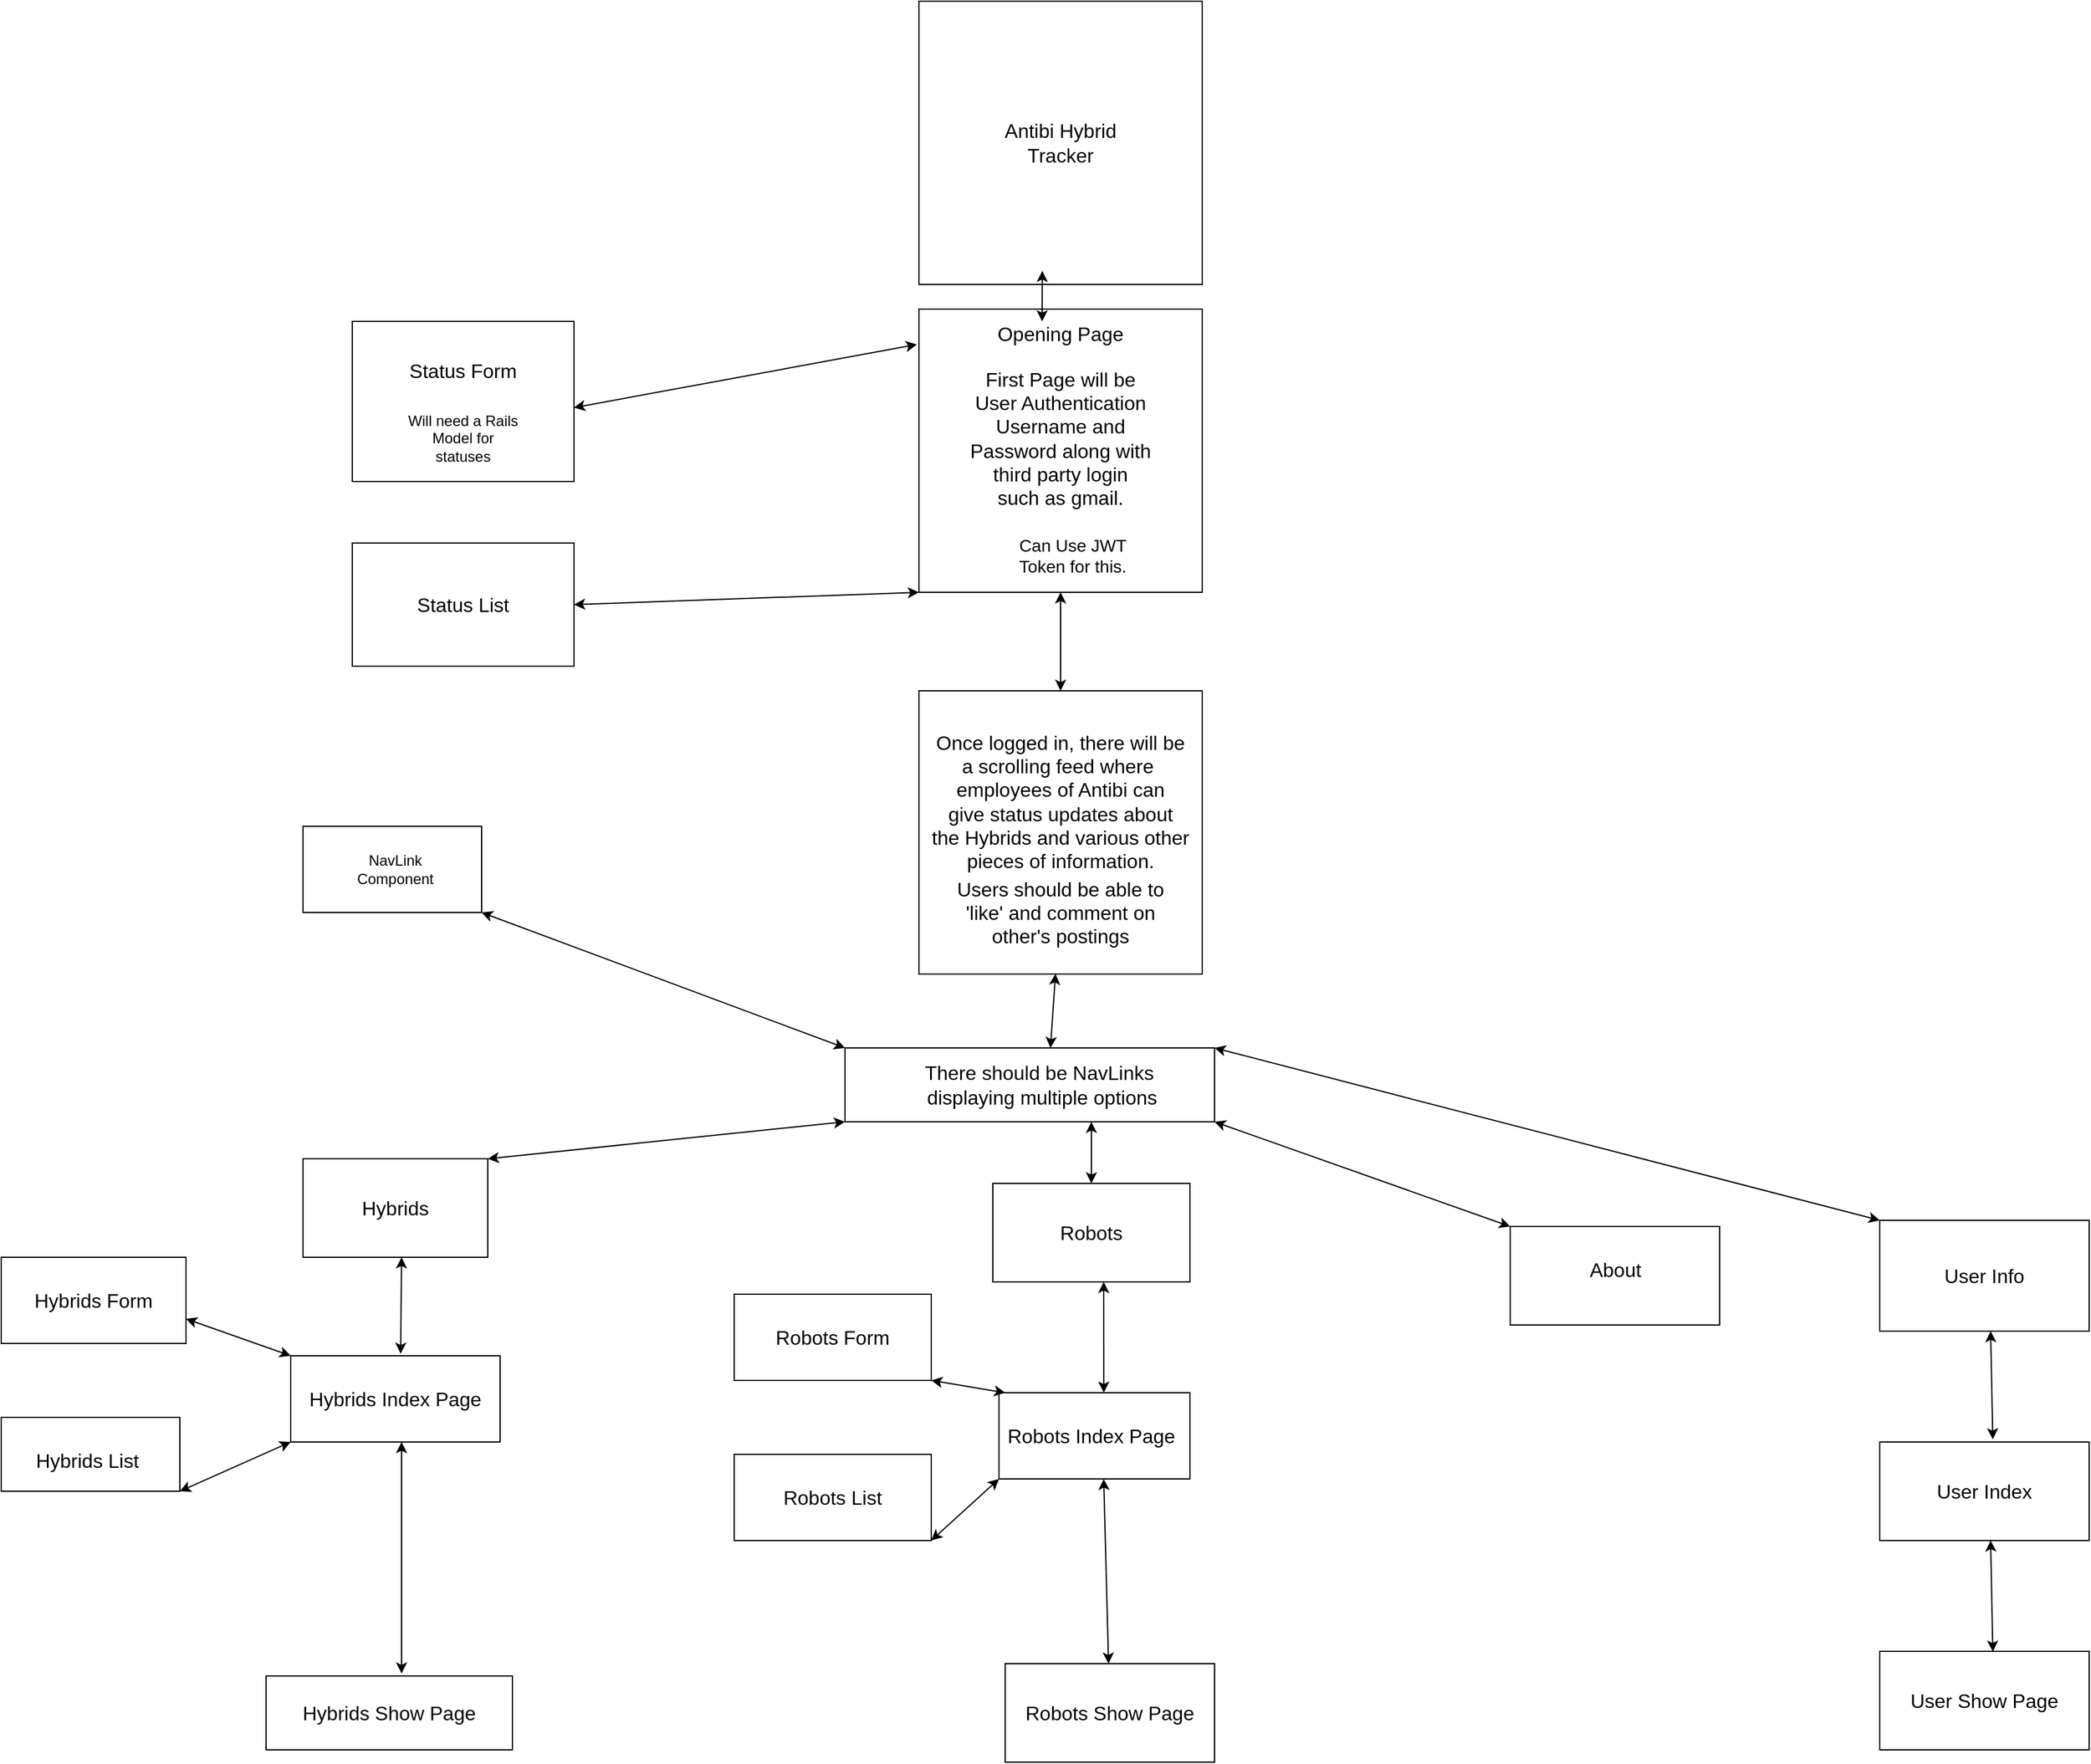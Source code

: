 <mxfile version="14.4.8" type="github">
  <diagram id="EeojgAbSNtd3ESP0izFr" name="Page-1">
    <mxGraphModel dx="2988" dy="2237" grid="1" gridSize="10" guides="1" tooltips="1" connect="1" arrows="1" fold="1" page="1" pageScale="1" pageWidth="850" pageHeight="1100" math="0" shadow="0">
      <root>
        <mxCell id="0" />
        <mxCell id="1" parent="0" />
        <mxCell id="H7V61cuxpoeFHrsZeGpr-1" value="" style="whiteSpace=wrap;html=1;aspect=fixed;" vertex="1" parent="1">
          <mxGeometry x="260" y="-1070" width="230" height="230" as="geometry" />
        </mxCell>
        <mxCell id="H7V61cuxpoeFHrsZeGpr-2" value="&lt;font style=&quot;font-size: 16px&quot;&gt;Antibi Hybrid&lt;br&gt;Tracker&lt;br&gt;&lt;/font&gt;" style="text;html=1;strokeColor=none;fillColor=none;align=center;verticalAlign=middle;whiteSpace=wrap;rounded=0;" vertex="1" parent="1">
          <mxGeometry x="280" y="-1060" width="190" height="210" as="geometry" />
        </mxCell>
        <mxCell id="H7V61cuxpoeFHrsZeGpr-3" value="" style="whiteSpace=wrap;html=1;aspect=fixed;" vertex="1" parent="1">
          <mxGeometry x="260" y="-820" width="230" height="230" as="geometry" />
        </mxCell>
        <mxCell id="H7V61cuxpoeFHrsZeGpr-4" value="&lt;font style=&quot;font-size: 16px&quot;&gt;Opening Page&lt;/font&gt;" style="text;html=1;strokeColor=none;fillColor=none;align=center;verticalAlign=middle;whiteSpace=wrap;rounded=0;" vertex="1" parent="1">
          <mxGeometry x="310" y="-840" width="130" height="80" as="geometry" />
        </mxCell>
        <mxCell id="H7V61cuxpoeFHrsZeGpr-5" value="&lt;font style=&quot;font-size: 16px&quot;&gt;First Page will be&lt;br&gt;User Authentication&lt;br&gt;Username and&lt;br&gt;Password along with&lt;br&gt;third party login&lt;br&gt;such as gmail.&lt;br&gt;&lt;/font&gt;" style="text;html=1;strokeColor=none;fillColor=none;align=center;verticalAlign=middle;whiteSpace=wrap;rounded=0;" vertex="1" parent="1">
          <mxGeometry x="280" y="-770" width="190" height="110" as="geometry" />
        </mxCell>
        <mxCell id="H7V61cuxpoeFHrsZeGpr-7" value="" style="endArrow=classic;startArrow=classic;html=1;entryX=0.422;entryY=0.995;entryDx=0;entryDy=0;entryPerimeter=0;" edge="1" parent="1" target="H7V61cuxpoeFHrsZeGpr-2">
          <mxGeometry width="50" height="50" relative="1" as="geometry">
            <mxPoint x="360" y="-810" as="sourcePoint" />
            <mxPoint x="410" y="-860" as="targetPoint" />
          </mxGeometry>
        </mxCell>
        <mxCell id="H7V61cuxpoeFHrsZeGpr-8" value="" style="whiteSpace=wrap;html=1;aspect=fixed;" vertex="1" parent="1">
          <mxGeometry x="260" y="-510" width="230" height="230" as="geometry" />
        </mxCell>
        <mxCell id="H7V61cuxpoeFHrsZeGpr-9" value="&lt;font size=&quot;3&quot;&gt;Once logged in, there will be&lt;br&gt;a scrolling feed where&amp;nbsp;&lt;br&gt;employees of Antibi can&lt;br&gt;give status updates about&lt;br&gt;the Hybrids and various other&lt;br&gt;pieces of information.&lt;br&gt;&lt;/font&gt;" style="text;html=1;strokeColor=none;fillColor=none;align=center;verticalAlign=middle;whiteSpace=wrap;rounded=0;" vertex="1" parent="1">
          <mxGeometry x="260" y="-510" width="230" height="180" as="geometry" />
        </mxCell>
        <mxCell id="H7V61cuxpoeFHrsZeGpr-12" value="&lt;font style=&quot;font-size: 14px&quot;&gt;Can Use JWT Token for this.&lt;/font&gt;" style="text;html=1;strokeColor=none;fillColor=none;align=center;verticalAlign=middle;whiteSpace=wrap;rounded=0;" vertex="1" parent="1">
          <mxGeometry x="330" y="-640" width="110" height="40" as="geometry" />
        </mxCell>
        <mxCell id="H7V61cuxpoeFHrsZeGpr-13" value="&lt;font style=&quot;font-size: 16px&quot;&gt;Users should be able to &#39;like&#39; and comment on other&#39;s postings&lt;/font&gt;" style="text;html=1;strokeColor=none;fillColor=none;align=center;verticalAlign=middle;whiteSpace=wrap;rounded=0;" vertex="1" parent="1">
          <mxGeometry x="280" y="-360" width="190" height="60" as="geometry" />
        </mxCell>
        <mxCell id="H7V61cuxpoeFHrsZeGpr-15" value="" style="endArrow=classic;startArrow=classic;html=1;entryX=0.5;entryY=1;entryDx=0;entryDy=0;" edge="1" parent="1" source="H7V61cuxpoeFHrsZeGpr-9" target="H7V61cuxpoeFHrsZeGpr-3">
          <mxGeometry width="50" height="50" relative="1" as="geometry">
            <mxPoint x="350" y="-530" as="sourcePoint" />
            <mxPoint x="400" y="-580" as="targetPoint" />
          </mxGeometry>
        </mxCell>
        <mxCell id="H7V61cuxpoeFHrsZeGpr-17" value="" style="endArrow=classic;startArrow=classic;html=1;entryX=0.482;entryY=0.999;entryDx=0;entryDy=0;entryPerimeter=0;" edge="1" parent="1" target="H7V61cuxpoeFHrsZeGpr-8">
          <mxGeometry width="50" height="50" relative="1" as="geometry">
            <mxPoint x="366.778" y="-220" as="sourcePoint" />
            <mxPoint x="380" y="-280" as="targetPoint" />
          </mxGeometry>
        </mxCell>
        <mxCell id="H7V61cuxpoeFHrsZeGpr-19" value="" style="rounded=0;whiteSpace=wrap;html=1;" vertex="1" parent="1">
          <mxGeometry x="200" y="-220" width="300" height="60" as="geometry" />
        </mxCell>
        <mxCell id="H7V61cuxpoeFHrsZeGpr-18" value="&lt;font size=&quot;3&quot;&gt;There should be NavLinks&amp;nbsp;&lt;br&gt;displaying multiple options&lt;br&gt;&lt;/font&gt;" style="text;html=1;strokeColor=none;fillColor=none;align=center;verticalAlign=middle;whiteSpace=wrap;rounded=0;" vertex="1" parent="1">
          <mxGeometry x="250" y="-235" width="220" height="90" as="geometry" />
        </mxCell>
        <mxCell id="H7V61cuxpoeFHrsZeGpr-21" value="" style="rounded=0;whiteSpace=wrap;html=1;" vertex="1" parent="1">
          <mxGeometry x="-240" y="-130" width="150" height="80" as="geometry" />
        </mxCell>
        <mxCell id="H7V61cuxpoeFHrsZeGpr-22" value="" style="rounded=0;whiteSpace=wrap;html=1;" vertex="1" parent="1">
          <mxGeometry x="320" y="-110" width="160" height="80" as="geometry" />
        </mxCell>
        <mxCell id="H7V61cuxpoeFHrsZeGpr-23" value="" style="rounded=0;whiteSpace=wrap;html=1;" vertex="1" parent="1">
          <mxGeometry x="740" y="-75" width="170" height="80" as="geometry" />
        </mxCell>
        <mxCell id="H7V61cuxpoeFHrsZeGpr-25" value="" style="rounded=0;whiteSpace=wrap;html=1;" vertex="1" parent="1">
          <mxGeometry x="1040" y="-80" width="170" height="90" as="geometry" />
        </mxCell>
        <mxCell id="H7V61cuxpoeFHrsZeGpr-26" value="&lt;font style=&quot;font-size: 16px&quot;&gt;Hybrids&lt;/font&gt;" style="text;html=1;strokeColor=none;fillColor=none;align=center;verticalAlign=middle;whiteSpace=wrap;rounded=0;" vertex="1" parent="1">
          <mxGeometry x="-235" y="-130" width="140" height="80" as="geometry" />
        </mxCell>
        <mxCell id="H7V61cuxpoeFHrsZeGpr-27" value="&lt;font style=&quot;font-size: 16px&quot;&gt;Robots&lt;/font&gt;" style="text;html=1;strokeColor=none;fillColor=none;align=center;verticalAlign=middle;whiteSpace=wrap;rounded=0;" vertex="1" parent="1">
          <mxGeometry x="350" y="-90" width="100" height="40" as="geometry" />
        </mxCell>
        <mxCell id="H7V61cuxpoeFHrsZeGpr-28" value="&lt;font style=&quot;font-size: 16px&quot;&gt;About&lt;/font&gt;" style="text;html=1;strokeColor=none;fillColor=none;align=center;verticalAlign=middle;whiteSpace=wrap;rounded=0;" vertex="1" parent="1">
          <mxGeometry x="787.5" y="-50" width="75" height="20" as="geometry" />
        </mxCell>
        <mxCell id="H7V61cuxpoeFHrsZeGpr-29" value="&lt;font style=&quot;font-size: 16px&quot;&gt;User Info&lt;/font&gt;" style="text;html=1;strokeColor=none;fillColor=none;align=center;verticalAlign=middle;whiteSpace=wrap;rounded=0;" vertex="1" parent="1">
          <mxGeometry x="1070" y="-65" width="110" height="60" as="geometry" />
        </mxCell>
        <mxCell id="H7V61cuxpoeFHrsZeGpr-30" value="" style="rounded=0;whiteSpace=wrap;html=1;" vertex="1" parent="1">
          <mxGeometry x="-485" y="-50" width="150" height="70" as="geometry" />
        </mxCell>
        <mxCell id="H7V61cuxpoeFHrsZeGpr-31" value="&lt;font style=&quot;font-size: 16px&quot;&gt;Hybrids Form&lt;/font&gt;" style="text;html=1;strokeColor=none;fillColor=none;align=center;verticalAlign=middle;whiteSpace=wrap;rounded=0;" vertex="1" parent="1">
          <mxGeometry x="-470" y="-40" width="120" height="50" as="geometry" />
        </mxCell>
        <mxCell id="H7V61cuxpoeFHrsZeGpr-32" value="" style="rounded=0;whiteSpace=wrap;html=1;" vertex="1" parent="1">
          <mxGeometry x="-485" y="80" width="145" height="60" as="geometry" />
        </mxCell>
        <mxCell id="H7V61cuxpoeFHrsZeGpr-33" value="&lt;font style=&quot;font-size: 16px&quot;&gt;Hybrids List&lt;/font&gt;" style="text;html=1;strokeColor=none;fillColor=none;align=center;verticalAlign=middle;whiteSpace=wrap;rounded=0;" vertex="1" parent="1">
          <mxGeometry x="-470" y="90" width="110" height="50" as="geometry" />
        </mxCell>
        <mxCell id="H7V61cuxpoeFHrsZeGpr-34" value="" style="rounded=0;whiteSpace=wrap;html=1;" vertex="1" parent="1">
          <mxGeometry x="-250" y="30" width="170" height="70" as="geometry" />
        </mxCell>
        <mxCell id="H7V61cuxpoeFHrsZeGpr-35" value="&lt;font style=&quot;font-size: 16px&quot;&gt;Hybrids Index Page&lt;/font&gt;" style="text;html=1;strokeColor=none;fillColor=none;align=center;verticalAlign=middle;whiteSpace=wrap;rounded=0;" vertex="1" parent="1">
          <mxGeometry x="-240" y="40" width="150" height="50" as="geometry" />
        </mxCell>
        <mxCell id="H7V61cuxpoeFHrsZeGpr-37" value="" style="endArrow=classic;startArrow=classic;html=1;exitX=1;exitY=0;exitDx=0;exitDy=0;" edge="1" parent="1" source="H7V61cuxpoeFHrsZeGpr-21">
          <mxGeometry width="50" height="50" relative="1" as="geometry">
            <mxPoint x="150" y="-110" as="sourcePoint" />
            <mxPoint x="200" y="-160" as="targetPoint" />
          </mxGeometry>
        </mxCell>
        <mxCell id="H7V61cuxpoeFHrsZeGpr-38" value="" style="endArrow=classic;startArrow=classic;html=1;exitX=0.525;exitY=-0.024;exitDx=0;exitDy=0;exitPerimeter=0;" edge="1" parent="1" source="H7V61cuxpoeFHrsZeGpr-34">
          <mxGeometry width="50" height="50" relative="1" as="geometry">
            <mxPoint x="-210" as="sourcePoint" />
            <mxPoint x="-160" y="-50" as="targetPoint" />
          </mxGeometry>
        </mxCell>
        <mxCell id="H7V61cuxpoeFHrsZeGpr-39" value="" style="endArrow=classic;startArrow=classic;html=1;entryX=0;entryY=0;entryDx=0;entryDy=0;" edge="1" parent="1" target="H7V61cuxpoeFHrsZeGpr-34">
          <mxGeometry width="50" height="50" relative="1" as="geometry">
            <mxPoint x="-335" as="sourcePoint" />
            <mxPoint x="-285" y="-50" as="targetPoint" />
          </mxGeometry>
        </mxCell>
        <mxCell id="H7V61cuxpoeFHrsZeGpr-40" value="" style="endArrow=classic;startArrow=classic;html=1;entryX=0;entryY=1;entryDx=0;entryDy=0;" edge="1" parent="1" target="H7V61cuxpoeFHrsZeGpr-34">
          <mxGeometry width="50" height="50" relative="1" as="geometry">
            <mxPoint x="-340" y="140" as="sourcePoint" />
            <mxPoint x="-290" y="90" as="targetPoint" />
          </mxGeometry>
        </mxCell>
        <mxCell id="H7V61cuxpoeFHrsZeGpr-41" value="" style="rounded=0;whiteSpace=wrap;html=1;" vertex="1" parent="1">
          <mxGeometry x="-270" y="290" width="200" height="60" as="geometry" />
        </mxCell>
        <mxCell id="H7V61cuxpoeFHrsZeGpr-42" value="" style="endArrow=classic;startArrow=classic;html=1;exitX=0.55;exitY=-0.033;exitDx=0;exitDy=0;exitPerimeter=0;" edge="1" parent="1" source="H7V61cuxpoeFHrsZeGpr-41">
          <mxGeometry width="50" height="50" relative="1" as="geometry">
            <mxPoint x="-210" y="150" as="sourcePoint" />
            <mxPoint x="-160" y="100" as="targetPoint" />
          </mxGeometry>
        </mxCell>
        <mxCell id="H7V61cuxpoeFHrsZeGpr-43" value="&lt;font style=&quot;font-size: 16px&quot;&gt;Hybrids Show Page&lt;/font&gt;" style="text;html=1;strokeColor=none;fillColor=none;align=center;verticalAlign=middle;whiteSpace=wrap;rounded=0;" vertex="1" parent="1">
          <mxGeometry x="-270" y="290" width="200" height="60" as="geometry" />
        </mxCell>
        <mxCell id="H7V61cuxpoeFHrsZeGpr-44" value="" style="rounded=0;whiteSpace=wrap;html=1;" vertex="1" parent="1">
          <mxGeometry x="110" y="-20" width="160" height="70" as="geometry" />
        </mxCell>
        <mxCell id="H7V61cuxpoeFHrsZeGpr-45" value="" style="rounded=0;whiteSpace=wrap;html=1;" vertex="1" parent="1">
          <mxGeometry x="110" y="110" width="160" height="70" as="geometry" />
        </mxCell>
        <mxCell id="H7V61cuxpoeFHrsZeGpr-46" value="" style="rounded=0;whiteSpace=wrap;html=1;" vertex="1" parent="1">
          <mxGeometry x="325" y="60" width="155" height="70" as="geometry" />
        </mxCell>
        <mxCell id="H7V61cuxpoeFHrsZeGpr-47" value="" style="rounded=0;whiteSpace=wrap;html=1;" vertex="1" parent="1">
          <mxGeometry x="330" y="280" width="170" height="80" as="geometry" />
        </mxCell>
        <mxCell id="H7V61cuxpoeFHrsZeGpr-48" value="&lt;font style=&quot;font-size: 16px&quot;&gt;Robots Form&lt;/font&gt;" style="text;html=1;strokeColor=none;fillColor=none;align=center;verticalAlign=middle;whiteSpace=wrap;rounded=0;" vertex="1" parent="1">
          <mxGeometry x="110" y="-20" width="160" height="70" as="geometry" />
        </mxCell>
        <mxCell id="H7V61cuxpoeFHrsZeGpr-49" value="&lt;font style=&quot;font-size: 16px&quot;&gt;Robots List&lt;/font&gt;" style="text;html=1;strokeColor=none;fillColor=none;align=center;verticalAlign=middle;whiteSpace=wrap;rounded=0;" vertex="1" parent="1">
          <mxGeometry x="110" y="110" width="160" height="70" as="geometry" />
        </mxCell>
        <mxCell id="H7V61cuxpoeFHrsZeGpr-50" value="&lt;font style=&quot;font-size: 16px&quot;&gt;Robots Index Page&lt;/font&gt;" style="text;html=1;strokeColor=none;fillColor=none;align=center;verticalAlign=middle;whiteSpace=wrap;rounded=0;" vertex="1" parent="1">
          <mxGeometry x="320" y="60" width="160" height="70" as="geometry" />
        </mxCell>
        <mxCell id="H7V61cuxpoeFHrsZeGpr-51" value="&lt;font style=&quot;font-size: 16px&quot;&gt;Robots Show Page&lt;/font&gt;" style="text;html=1;strokeColor=none;fillColor=none;align=center;verticalAlign=middle;whiteSpace=wrap;rounded=0;" vertex="1" parent="1">
          <mxGeometry x="330" y="280" width="170" height="80" as="geometry" />
        </mxCell>
        <mxCell id="H7V61cuxpoeFHrsZeGpr-52" value="" style="endArrow=classic;startArrow=classic;html=1;exitX=0.5;exitY=0;exitDx=0;exitDy=0;" edge="1" parent="1" source="H7V61cuxpoeFHrsZeGpr-22">
          <mxGeometry width="50" height="50" relative="1" as="geometry">
            <mxPoint x="350" y="-110" as="sourcePoint" />
            <mxPoint x="400" y="-160" as="targetPoint" />
          </mxGeometry>
        </mxCell>
        <mxCell id="H7V61cuxpoeFHrsZeGpr-54" value="" style="endArrow=classic;startArrow=classic;html=1;entryX=0.063;entryY=0;entryDx=0;entryDy=0;entryPerimeter=0;" edge="1" parent="1" target="H7V61cuxpoeFHrsZeGpr-50">
          <mxGeometry width="50" height="50" relative="1" as="geometry">
            <mxPoint x="270" y="50" as="sourcePoint" />
            <mxPoint x="320" as="targetPoint" />
          </mxGeometry>
        </mxCell>
        <mxCell id="H7V61cuxpoeFHrsZeGpr-55" value="" style="endArrow=classic;startArrow=classic;html=1;exitX=1;exitY=1;exitDx=0;exitDy=0;" edge="1" parent="1" source="H7V61cuxpoeFHrsZeGpr-49">
          <mxGeometry width="50" height="50" relative="1" as="geometry">
            <mxPoint x="275" y="180" as="sourcePoint" />
            <mxPoint x="325" y="130" as="targetPoint" />
          </mxGeometry>
        </mxCell>
        <mxCell id="H7V61cuxpoeFHrsZeGpr-56" value="" style="endArrow=classic;startArrow=classic;html=1;exitX=0.563;exitY=0;exitDx=0;exitDy=0;exitPerimeter=0;" edge="1" parent="1" source="H7V61cuxpoeFHrsZeGpr-50">
          <mxGeometry width="50" height="50" relative="1" as="geometry">
            <mxPoint x="360" y="20" as="sourcePoint" />
            <mxPoint x="410" y="-30" as="targetPoint" />
          </mxGeometry>
        </mxCell>
        <mxCell id="H7V61cuxpoeFHrsZeGpr-57" value="" style="endArrow=classic;startArrow=classic;html=1;" edge="1" parent="1" source="H7V61cuxpoeFHrsZeGpr-51">
          <mxGeometry width="50" height="50" relative="1" as="geometry">
            <mxPoint x="360" y="180" as="sourcePoint" />
            <mxPoint x="410" y="130" as="targetPoint" />
          </mxGeometry>
        </mxCell>
        <mxCell id="H7V61cuxpoeFHrsZeGpr-58" value="" style="rounded=0;whiteSpace=wrap;html=1;" vertex="1" parent="1">
          <mxGeometry x="-200" y="-810" width="180" height="130" as="geometry" />
        </mxCell>
        <mxCell id="H7V61cuxpoeFHrsZeGpr-59" value="" style="rounded=0;whiteSpace=wrap;html=1;" vertex="1" parent="1">
          <mxGeometry x="-200" y="-630" width="180" height="100" as="geometry" />
        </mxCell>
        <mxCell id="H7V61cuxpoeFHrsZeGpr-60" value="&lt;font style=&quot;font-size: 16px&quot;&gt;Status Form&lt;/font&gt;" style="text;html=1;strokeColor=none;fillColor=none;align=center;verticalAlign=middle;whiteSpace=wrap;rounded=0;" vertex="1" parent="1">
          <mxGeometry x="-200" y="-810" width="180" height="80" as="geometry" />
        </mxCell>
        <mxCell id="H7V61cuxpoeFHrsZeGpr-61" value="&lt;font style=&quot;font-size: 16px&quot;&gt;Status List&lt;/font&gt;" style="text;html=1;strokeColor=none;fillColor=none;align=center;verticalAlign=middle;whiteSpace=wrap;rounded=0;" vertex="1" parent="1">
          <mxGeometry x="-200" y="-630" width="180" height="100" as="geometry" />
        </mxCell>
        <mxCell id="H7V61cuxpoeFHrsZeGpr-62" value="Will need a Rails Model for statuses" style="text;html=1;strokeColor=none;fillColor=none;align=center;verticalAlign=middle;whiteSpace=wrap;rounded=0;" vertex="1" parent="1">
          <mxGeometry x="-160" y="-725" width="100" height="20" as="geometry" />
        </mxCell>
        <mxCell id="H7V61cuxpoeFHrsZeGpr-64" value="" style="endArrow=classic;startArrow=classic;html=1;entryX=-0.007;entryY=0.125;entryDx=0;entryDy=0;entryPerimeter=0;" edge="1" parent="1" target="H7V61cuxpoeFHrsZeGpr-3">
          <mxGeometry width="50" height="50" relative="1" as="geometry">
            <mxPoint x="-20" y="-740" as="sourcePoint" />
            <mxPoint x="30" y="-790" as="targetPoint" />
          </mxGeometry>
        </mxCell>
        <mxCell id="H7V61cuxpoeFHrsZeGpr-65" value="" style="endArrow=classic;startArrow=classic;html=1;entryX=0;entryY=1;entryDx=0;entryDy=0;" edge="1" parent="1" target="H7V61cuxpoeFHrsZeGpr-3">
          <mxGeometry width="50" height="50" relative="1" as="geometry">
            <mxPoint x="-20" y="-580" as="sourcePoint" />
            <mxPoint x="30" y="-630" as="targetPoint" />
          </mxGeometry>
        </mxCell>
        <mxCell id="H7V61cuxpoeFHrsZeGpr-66" value="" style="rounded=0;whiteSpace=wrap;html=1;" vertex="1" parent="1">
          <mxGeometry x="-240" y="-400" width="145" height="70" as="geometry" />
        </mxCell>
        <mxCell id="H7V61cuxpoeFHrsZeGpr-67" value="" style="endArrow=classic;startArrow=classic;html=1;entryX=0;entryY=0;entryDx=0;entryDy=0;exitX=1;exitY=1;exitDx=0;exitDy=0;" edge="1" parent="1" source="H7V61cuxpoeFHrsZeGpr-66" target="H7V61cuxpoeFHrsZeGpr-19">
          <mxGeometry width="50" height="50" relative="1" as="geometry">
            <mxPoint x="90" y="-200" as="sourcePoint" />
            <mxPoint x="140" y="-250" as="targetPoint" />
          </mxGeometry>
        </mxCell>
        <mxCell id="H7V61cuxpoeFHrsZeGpr-68" value="NavLink&lt;br&gt;Component" style="text;html=1;strokeColor=none;fillColor=none;align=center;verticalAlign=middle;whiteSpace=wrap;rounded=0;" vertex="1" parent="1">
          <mxGeometry x="-240" y="-400" width="150" height="70" as="geometry" />
        </mxCell>
        <mxCell id="H7V61cuxpoeFHrsZeGpr-69" value="" style="endArrow=classic;startArrow=classic;html=1;exitX=1;exitY=1;exitDx=0;exitDy=0;" edge="1" parent="1" source="H7V61cuxpoeFHrsZeGpr-19">
          <mxGeometry width="50" height="50" relative="1" as="geometry">
            <mxPoint x="690" y="-25" as="sourcePoint" />
            <mxPoint x="740" y="-75" as="targetPoint" />
          </mxGeometry>
        </mxCell>
        <mxCell id="H7V61cuxpoeFHrsZeGpr-70" value="" style="endArrow=classic;startArrow=classic;html=1;exitX=1;exitY=0;exitDx=0;exitDy=0;" edge="1" parent="1" source="H7V61cuxpoeFHrsZeGpr-19">
          <mxGeometry width="50" height="50" relative="1" as="geometry">
            <mxPoint x="990" y="-30" as="sourcePoint" />
            <mxPoint x="1040" y="-80" as="targetPoint" />
          </mxGeometry>
        </mxCell>
        <mxCell id="H7V61cuxpoeFHrsZeGpr-71" value="" style="rounded=0;whiteSpace=wrap;html=1;" vertex="1" parent="1">
          <mxGeometry x="1040" y="100" width="170" height="80" as="geometry" />
        </mxCell>
        <mxCell id="H7V61cuxpoeFHrsZeGpr-72" value="&lt;font style=&quot;font-size: 16px&quot;&gt;User Index&lt;/font&gt;" style="text;html=1;strokeColor=none;fillColor=none;align=center;verticalAlign=middle;whiteSpace=wrap;rounded=0;" vertex="1" parent="1">
          <mxGeometry x="1040" y="100" width="170" height="80" as="geometry" />
        </mxCell>
        <mxCell id="H7V61cuxpoeFHrsZeGpr-73" value="" style="rounded=0;whiteSpace=wrap;html=1;" vertex="1" parent="1">
          <mxGeometry x="1040" y="270" width="170" height="80" as="geometry" />
        </mxCell>
        <mxCell id="H7V61cuxpoeFHrsZeGpr-74" value="&lt;font style=&quot;font-size: 16px&quot;&gt;User Show Page&lt;/font&gt;" style="text;html=1;strokeColor=none;fillColor=none;align=center;verticalAlign=middle;whiteSpace=wrap;rounded=0;" vertex="1" parent="1">
          <mxGeometry x="1040" y="270" width="170" height="80" as="geometry" />
        </mxCell>
        <mxCell id="H7V61cuxpoeFHrsZeGpr-75" value="" style="endArrow=classic;startArrow=classic;html=1;exitX=0.54;exitY=-0.027;exitDx=0;exitDy=0;exitPerimeter=0;" edge="1" parent="1" source="H7V61cuxpoeFHrsZeGpr-72">
          <mxGeometry width="50" height="50" relative="1" as="geometry">
            <mxPoint x="1080" y="60" as="sourcePoint" />
            <mxPoint x="1130" y="10" as="targetPoint" />
          </mxGeometry>
        </mxCell>
        <mxCell id="H7V61cuxpoeFHrsZeGpr-76" value="" style="endArrow=classic;startArrow=classic;html=1;exitX=0.54;exitY=0.004;exitDx=0;exitDy=0;exitPerimeter=0;" edge="1" parent="1" source="H7V61cuxpoeFHrsZeGpr-74">
          <mxGeometry width="50" height="50" relative="1" as="geometry">
            <mxPoint x="1080" y="230" as="sourcePoint" />
            <mxPoint x="1130" y="180" as="targetPoint" />
          </mxGeometry>
        </mxCell>
      </root>
    </mxGraphModel>
  </diagram>
</mxfile>
